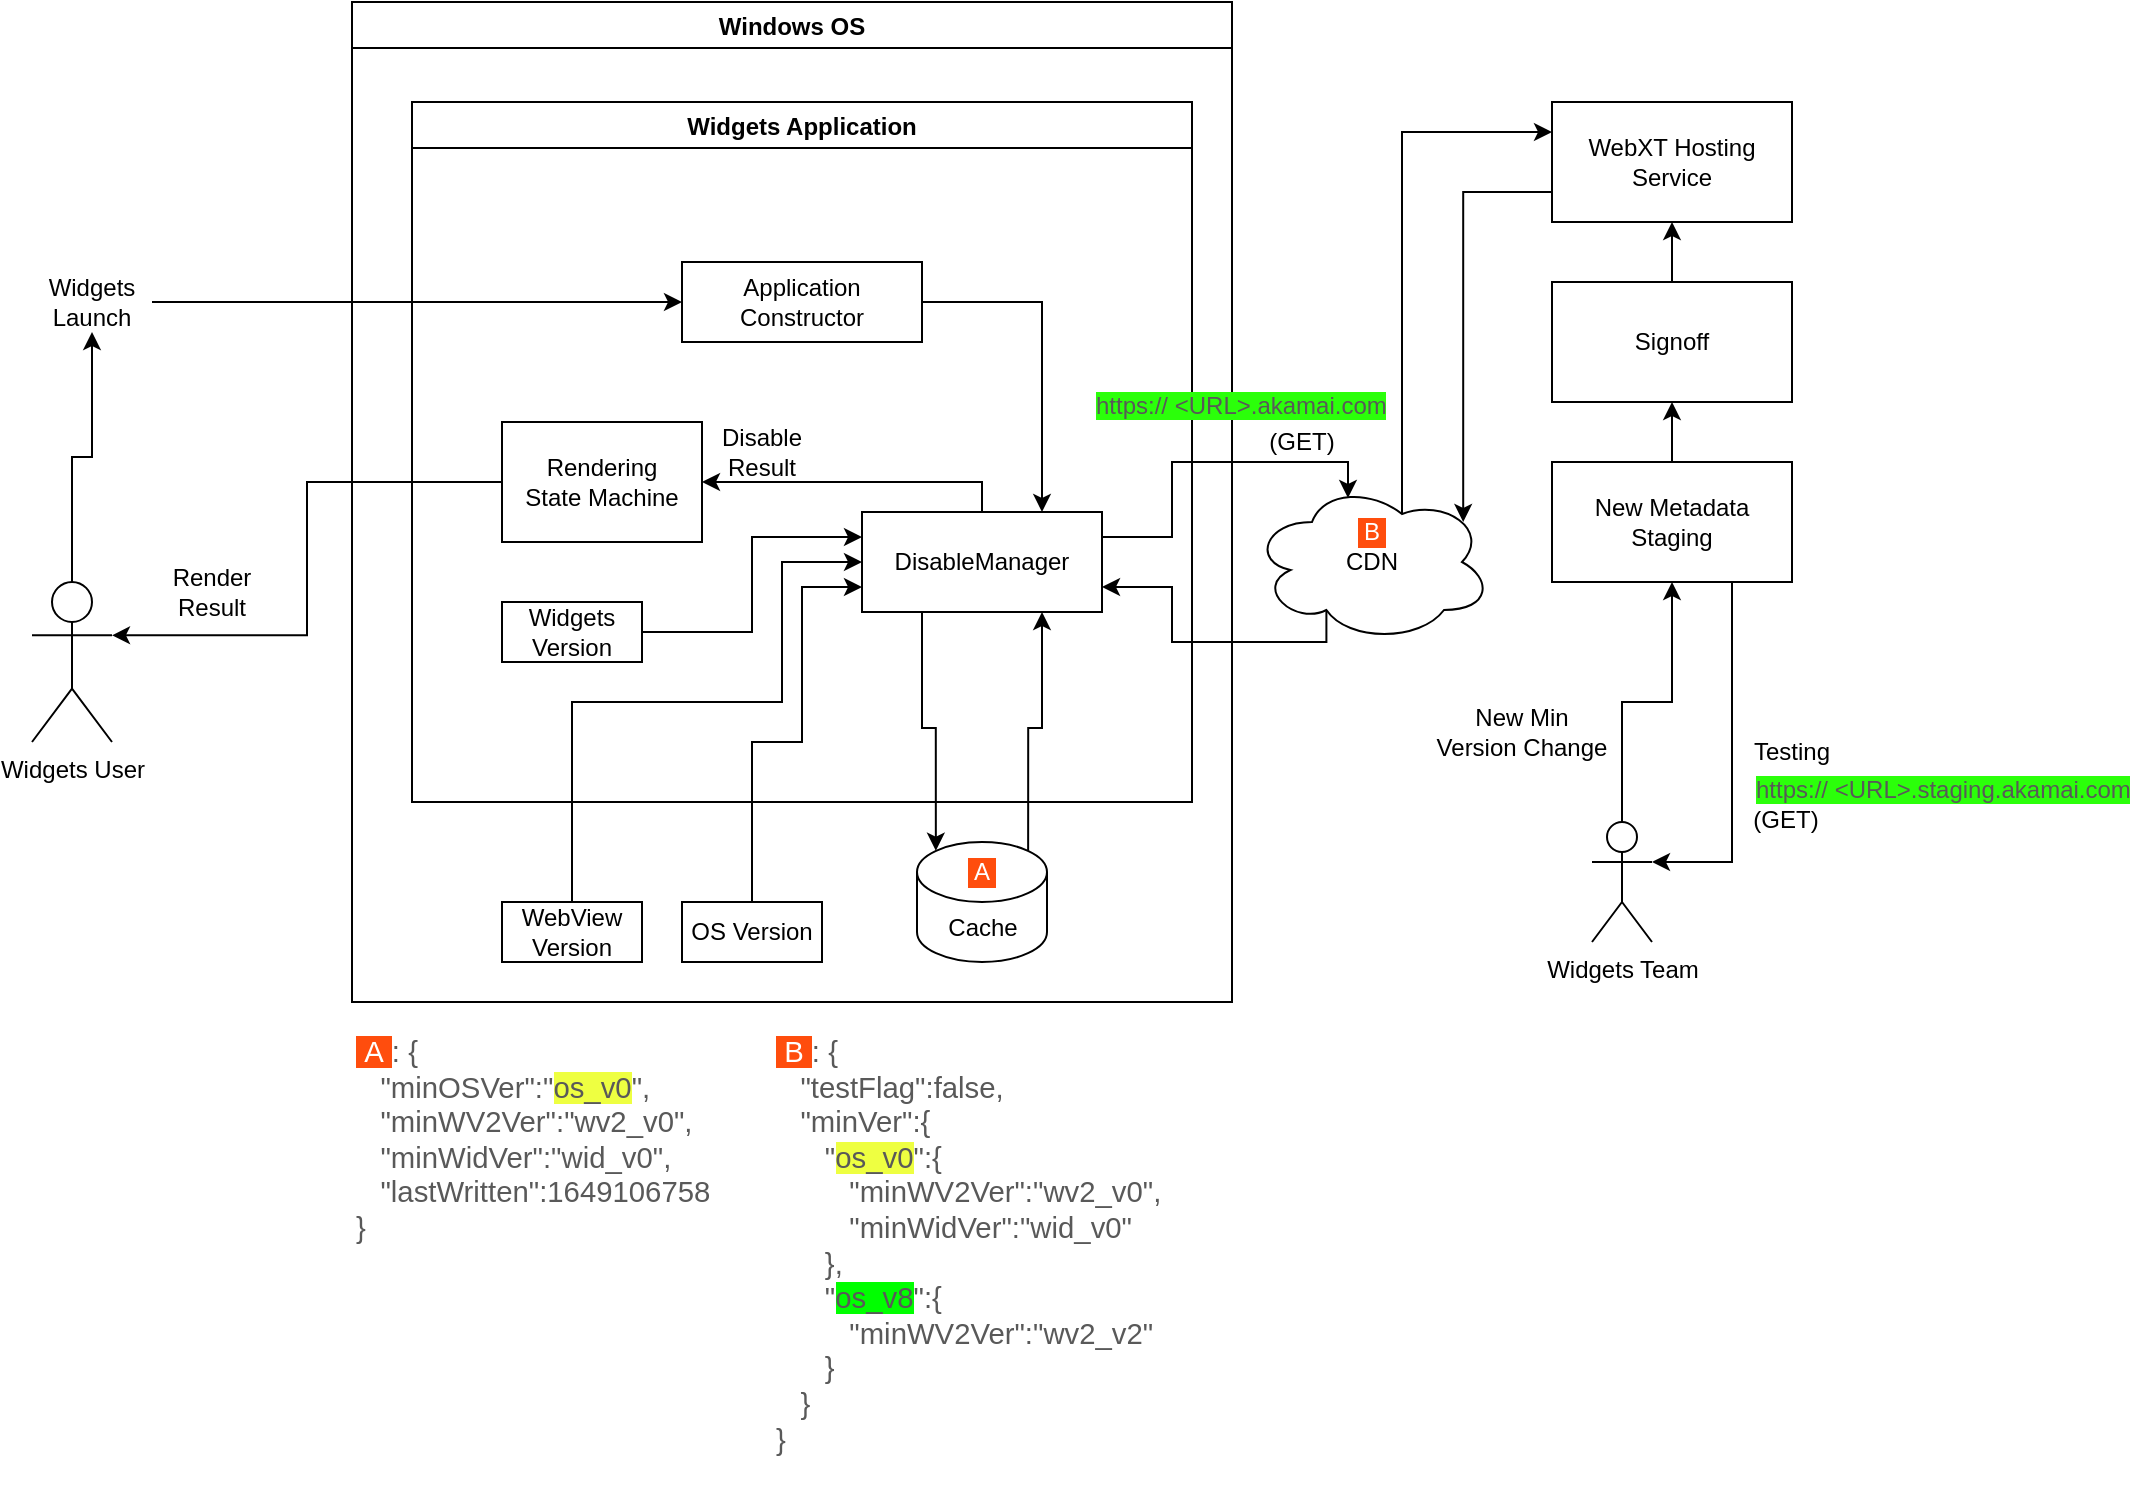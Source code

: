 <mxfile version="17.4.6" type="github">
  <diagram id="AsmDOjnfKcRKhj898bkN" name="Page-1">
    <mxGraphModel dx="2084" dy="756" grid="1" gridSize="10" guides="1" tooltips="1" connect="1" arrows="1" fold="1" page="1" pageScale="1" pageWidth="850" pageHeight="1100" math="0" shadow="0">
      <root>
        <mxCell id="0" />
        <mxCell id="1" parent="0" />
        <mxCell id="qfW_QFoBr3lKHCpkq5s--106" style="edgeStyle=orthogonalEdgeStyle;rounded=0;orthogonalLoop=1;jettySize=auto;html=1;exitX=0.5;exitY=0;exitDx=0;exitDy=0;exitPerimeter=0;entryX=0.5;entryY=1;entryDx=0;entryDy=0;" parent="1" source="qfW_QFoBr3lKHCpkq5s--1" target="qfW_QFoBr3lKHCpkq5s--78" edge="1">
          <mxGeometry relative="1" as="geometry" />
        </mxCell>
        <mxCell id="qfW_QFoBr3lKHCpkq5s--1" value="Widgets User" style="shape=umlActor;verticalLabelPosition=bottom;verticalAlign=top;html=1;outlineConnect=0;comic=0;noLabel=0;" parent="1" vertex="1">
          <mxGeometry x="-120" y="330" width="40" height="80" as="geometry" />
        </mxCell>
        <mxCell id="qfW_QFoBr3lKHCpkq5s--101" style="edgeStyle=orthogonalEdgeStyle;rounded=0;orthogonalLoop=1;jettySize=auto;html=1;exitX=0.31;exitY=0.8;exitDx=0;exitDy=0;exitPerimeter=0;entryX=1;entryY=0.75;entryDx=0;entryDy=0;" parent="1" source="qfW_QFoBr3lKHCpkq5s--32" target="qfW_QFoBr3lKHCpkq5s--26" edge="1">
          <mxGeometry relative="1" as="geometry">
            <Array as="points">
              <mxPoint x="527" y="360" />
              <mxPoint x="450" y="360" />
              <mxPoint x="450" y="333" />
            </Array>
          </mxGeometry>
        </mxCell>
        <mxCell id="eRGBRlPzaYkak0whC12o-1" style="edgeStyle=orthogonalEdgeStyle;rounded=0;orthogonalLoop=1;jettySize=auto;html=1;exitX=0.625;exitY=0.2;exitDx=0;exitDy=0;exitPerimeter=0;entryX=0;entryY=0.25;entryDx=0;entryDy=0;" parent="1" source="qfW_QFoBr3lKHCpkq5s--32" target="qfW_QFoBr3lKHCpkq5s--49" edge="1">
          <mxGeometry relative="1" as="geometry">
            <Array as="points">
              <mxPoint x="565" y="105" />
            </Array>
          </mxGeometry>
        </mxCell>
        <mxCell id="qfW_QFoBr3lKHCpkq5s--32" value="CDN" style="ellipse;shape=cloud;whiteSpace=wrap;html=1;" parent="1" vertex="1">
          <mxGeometry x="490" y="280" width="120" height="80" as="geometry" />
        </mxCell>
        <mxCell id="qfW_QFoBr3lKHCpkq5s--110" style="edgeStyle=orthogonalEdgeStyle;rounded=0;orthogonalLoop=1;jettySize=auto;html=1;exitX=0.75;exitY=1;exitDx=0;exitDy=0;entryX=1;entryY=0.333;entryDx=0;entryDy=0;entryPerimeter=0;" parent="1" source="qfW_QFoBr3lKHCpkq5s--35" target="qfW_QFoBr3lKHCpkq5s--39" edge="1">
          <mxGeometry relative="1" as="geometry" />
        </mxCell>
        <mxCell id="qfW_QFoBr3lKHCpkq5s--35" value="New Metadata Staging" style="rounded=0;whiteSpace=wrap;html=1;" parent="1" vertex="1">
          <mxGeometry x="640" y="270" width="120" height="60" as="geometry" />
        </mxCell>
        <mxCell id="qfW_QFoBr3lKHCpkq5s--36" value="" style="endArrow=classic;html=1;rounded=0;exitX=0.5;exitY=0;exitDx=0;exitDy=0;entryX=0.5;entryY=1;entryDx=0;entryDy=0;" parent="1" source="qfW_QFoBr3lKHCpkq5s--35" target="qfW_QFoBr3lKHCpkq5s--37" edge="1">
          <mxGeometry width="50" height="50" relative="1" as="geometry">
            <mxPoint x="670" y="240" as="sourcePoint" />
            <mxPoint x="660" y="210" as="targetPoint" />
          </mxGeometry>
        </mxCell>
        <mxCell id="qfW_QFoBr3lKHCpkq5s--50" style="edgeStyle=orthogonalEdgeStyle;rounded=0;orthogonalLoop=1;jettySize=auto;html=1;entryX=0.5;entryY=1;entryDx=0;entryDy=0;" parent="1" source="qfW_QFoBr3lKHCpkq5s--37" target="qfW_QFoBr3lKHCpkq5s--49" edge="1">
          <mxGeometry relative="1" as="geometry" />
        </mxCell>
        <mxCell id="qfW_QFoBr3lKHCpkq5s--37" value="Signoff" style="rounded=0;whiteSpace=wrap;html=1;" parent="1" vertex="1">
          <mxGeometry x="640" y="180" width="120" height="60" as="geometry" />
        </mxCell>
        <mxCell id="qfW_QFoBr3lKHCpkq5s--43" style="edgeStyle=orthogonalEdgeStyle;rounded=0;orthogonalLoop=1;jettySize=auto;html=1;entryX=0.5;entryY=1;entryDx=0;entryDy=0;" parent="1" source="qfW_QFoBr3lKHCpkq5s--39" target="qfW_QFoBr3lKHCpkq5s--35" edge="1">
          <mxGeometry relative="1" as="geometry" />
        </mxCell>
        <mxCell id="qfW_QFoBr3lKHCpkq5s--39" value="Widgets Team" style="shape=umlActor;verticalLabelPosition=bottom;verticalAlign=top;html=1;outlineConnect=0;" parent="1" vertex="1">
          <mxGeometry x="660" y="450" width="30" height="60" as="geometry" />
        </mxCell>
        <mxCell id="qfW_QFoBr3lKHCpkq5s--45" value="Testing" style="text;html=1;strokeColor=none;fillColor=none;align=center;verticalAlign=middle;whiteSpace=wrap;rounded=0;" parent="1" vertex="1">
          <mxGeometry x="730" y="400" width="60" height="30" as="geometry" />
        </mxCell>
        <mxCell id="eRGBRlPzaYkak0whC12o-9" style="edgeStyle=orthogonalEdgeStyle;rounded=0;orthogonalLoop=1;jettySize=auto;html=1;exitX=0;exitY=0.75;exitDx=0;exitDy=0;entryX=0.88;entryY=0.25;entryDx=0;entryDy=0;entryPerimeter=0;" parent="1" source="qfW_QFoBr3lKHCpkq5s--49" target="qfW_QFoBr3lKHCpkq5s--32" edge="1">
          <mxGeometry relative="1" as="geometry" />
        </mxCell>
        <mxCell id="qfW_QFoBr3lKHCpkq5s--49" value="WebXT Hosting Service" style="rounded=0;whiteSpace=wrap;html=1;" parent="1" vertex="1">
          <mxGeometry x="640" y="90" width="120" height="60" as="geometry" />
        </mxCell>
        <mxCell id="qfW_QFoBr3lKHCpkq5s--56" value="Windows OS" style="swimlane;" parent="1" vertex="1">
          <mxGeometry x="40" y="40" width="440" height="500" as="geometry">
            <mxRectangle x="40" y="40" width="110" height="23" as="alternateBounds" />
          </mxGeometry>
        </mxCell>
        <mxCell id="qfW_QFoBr3lKHCpkq5s--98" style="edgeStyle=orthogonalEdgeStyle;rounded=0;orthogonalLoop=1;jettySize=auto;html=1;exitX=0.5;exitY=0;exitDx=0;exitDy=0;entryX=0;entryY=0.5;entryDx=0;entryDy=0;" parent="qfW_QFoBr3lKHCpkq5s--56" source="qfW_QFoBr3lKHCpkq5s--58" target="qfW_QFoBr3lKHCpkq5s--26" edge="1">
          <mxGeometry relative="1" as="geometry">
            <Array as="points">
              <mxPoint x="110" y="350" />
              <mxPoint x="215" y="350" />
              <mxPoint x="215" y="280" />
            </Array>
          </mxGeometry>
        </mxCell>
        <mxCell id="qfW_QFoBr3lKHCpkq5s--58" value="WebView Version" style="rounded=0;whiteSpace=wrap;html=1;" parent="qfW_QFoBr3lKHCpkq5s--56" vertex="1">
          <mxGeometry x="75" y="450" width="70" height="30" as="geometry" />
        </mxCell>
        <mxCell id="qfW_QFoBr3lKHCpkq5s--99" style="edgeStyle=orthogonalEdgeStyle;rounded=0;orthogonalLoop=1;jettySize=auto;html=1;exitX=0.5;exitY=0;exitDx=0;exitDy=0;entryX=0;entryY=0.75;entryDx=0;entryDy=0;" parent="qfW_QFoBr3lKHCpkq5s--56" source="qfW_QFoBr3lKHCpkq5s--57" target="qfW_QFoBr3lKHCpkq5s--26" edge="1">
          <mxGeometry relative="1" as="geometry">
            <Array as="points">
              <mxPoint x="200" y="370" />
              <mxPoint x="225" y="370" />
              <mxPoint x="225" y="293" />
            </Array>
          </mxGeometry>
        </mxCell>
        <mxCell id="qfW_QFoBr3lKHCpkq5s--57" value="OS Version" style="rounded=0;whiteSpace=wrap;html=1;" parent="qfW_QFoBr3lKHCpkq5s--56" vertex="1">
          <mxGeometry x="165" y="450" width="70" height="30" as="geometry" />
        </mxCell>
        <mxCell id="qfW_QFoBr3lKHCpkq5s--13" value="Widgets Application" style="swimlane;" parent="qfW_QFoBr3lKHCpkq5s--56" vertex="1">
          <mxGeometry x="30" y="50" width="390" height="350" as="geometry">
            <mxRectangle x="30" y="50" width="150" height="23" as="alternateBounds" />
          </mxGeometry>
        </mxCell>
        <mxCell id="qfW_QFoBr3lKHCpkq5s--47" style="edgeStyle=orthogonalEdgeStyle;rounded=0;orthogonalLoop=1;jettySize=auto;html=1;entryX=1;entryY=0.5;entryDx=0;entryDy=0;" parent="qfW_QFoBr3lKHCpkq5s--13" source="qfW_QFoBr3lKHCpkq5s--26" target="qfW_QFoBr3lKHCpkq5s--46" edge="1">
          <mxGeometry relative="1" as="geometry">
            <Array as="points">
              <mxPoint x="205" y="190" />
              <mxPoint x="205" y="190" />
            </Array>
          </mxGeometry>
        </mxCell>
        <mxCell id="qfW_QFoBr3lKHCpkq5s--26" value="DisableManager" style="rounded=0;whiteSpace=wrap;html=1;" parent="qfW_QFoBr3lKHCpkq5s--13" vertex="1">
          <mxGeometry x="225" y="205" width="120" height="50" as="geometry" />
        </mxCell>
        <mxCell id="qfW_QFoBr3lKHCpkq5s--46" value="Rendering&lt;br&gt;State Machine" style="rounded=0;whiteSpace=wrap;html=1;" parent="qfW_QFoBr3lKHCpkq5s--13" vertex="1">
          <mxGeometry x="45" y="160" width="100" height="60" as="geometry" />
        </mxCell>
        <mxCell id="qfW_QFoBr3lKHCpkq5s--97" style="edgeStyle=orthogonalEdgeStyle;rounded=0;orthogonalLoop=1;jettySize=auto;html=1;exitX=1;exitY=0.5;exitDx=0;exitDy=0;entryX=0;entryY=0.25;entryDx=0;entryDy=0;" parent="qfW_QFoBr3lKHCpkq5s--13" source="qfW_QFoBr3lKHCpkq5s--52" target="qfW_QFoBr3lKHCpkq5s--26" edge="1">
          <mxGeometry relative="1" as="geometry" />
        </mxCell>
        <mxCell id="qfW_QFoBr3lKHCpkq5s--52" value="Widgets Version" style="rounded=0;whiteSpace=wrap;html=1;" parent="qfW_QFoBr3lKHCpkq5s--13" vertex="1">
          <mxGeometry x="45" y="250" width="70" height="30" as="geometry" />
        </mxCell>
        <mxCell id="qfW_QFoBr3lKHCpkq5s--77" value="Disable Result" style="text;html=1;strokeColor=none;fillColor=none;align=center;verticalAlign=middle;whiteSpace=wrap;rounded=0;" parent="qfW_QFoBr3lKHCpkq5s--13" vertex="1">
          <mxGeometry x="145" y="160" width="60" height="30" as="geometry" />
        </mxCell>
        <mxCell id="qfW_QFoBr3lKHCpkq5s--108" style="edgeStyle=orthogonalEdgeStyle;rounded=0;orthogonalLoop=1;jettySize=auto;html=1;exitX=1;exitY=0.5;exitDx=0;exitDy=0;entryX=0.75;entryY=0;entryDx=0;entryDy=0;" parent="qfW_QFoBr3lKHCpkq5s--13" source="qfW_QFoBr3lKHCpkq5s--105" target="qfW_QFoBr3lKHCpkq5s--26" edge="1">
          <mxGeometry relative="1" as="geometry" />
        </mxCell>
        <mxCell id="qfW_QFoBr3lKHCpkq5s--105" value="Application Constructor" style="rounded=0;whiteSpace=wrap;html=1;" parent="qfW_QFoBr3lKHCpkq5s--13" vertex="1">
          <mxGeometry x="135" y="80" width="120" height="40" as="geometry" />
        </mxCell>
        <mxCell id="qfW_QFoBr3lKHCpkq5s--96" style="edgeStyle=orthogonalEdgeStyle;rounded=0;orthogonalLoop=1;jettySize=auto;html=1;exitX=0.855;exitY=0;exitDx=0;exitDy=4.35;exitPerimeter=0;entryX=0.75;entryY=1;entryDx=0;entryDy=0;" parent="qfW_QFoBr3lKHCpkq5s--56" source="qfW_QFoBr3lKHCpkq5s--22" target="qfW_QFoBr3lKHCpkq5s--26" edge="1">
          <mxGeometry relative="1" as="geometry">
            <Array as="points">
              <mxPoint x="338" y="363" />
              <mxPoint x="345" y="363" />
            </Array>
          </mxGeometry>
        </mxCell>
        <mxCell id="qfW_QFoBr3lKHCpkq5s--22" value="Cache" style="shape=cylinder3;whiteSpace=wrap;html=1;boundedLbl=1;backgroundOutline=1;size=15;" parent="qfW_QFoBr3lKHCpkq5s--56" vertex="1">
          <mxGeometry x="282.5" y="420" width="65" height="60" as="geometry" />
        </mxCell>
        <mxCell id="qfW_QFoBr3lKHCpkq5s--95" style="edgeStyle=orthogonalEdgeStyle;rounded=0;orthogonalLoop=1;jettySize=auto;html=1;exitX=0.25;exitY=1;exitDx=0;exitDy=0;entryX=0.145;entryY=0;entryDx=0;entryDy=4.35;entryPerimeter=0;" parent="qfW_QFoBr3lKHCpkq5s--56" source="qfW_QFoBr3lKHCpkq5s--26" target="qfW_QFoBr3lKHCpkq5s--22" edge="1">
          <mxGeometry relative="1" as="geometry">
            <Array as="points">
              <mxPoint x="285" y="363" />
              <mxPoint x="292" y="363" />
            </Array>
          </mxGeometry>
        </mxCell>
        <mxCell id="BYhT8AXbFPG27luk5tld-1" value="&lt;font color=&quot;#ffffff&quot;&gt;&amp;nbsp;A&amp;nbsp;&lt;/font&gt;" style="text;html=1;strokeColor=none;fillColor=none;align=center;verticalAlign=middle;whiteSpace=wrap;rounded=0;labelBackgroundColor=#FF4D0D;" parent="qfW_QFoBr3lKHCpkq5s--56" vertex="1">
          <mxGeometry x="300" y="420" width="30" height="30" as="geometry" />
        </mxCell>
        <mxCell id="qfW_QFoBr3lKHCpkq5s--107" style="edgeStyle=orthogonalEdgeStyle;rounded=0;orthogonalLoop=1;jettySize=auto;html=1;exitX=1;exitY=0.5;exitDx=0;exitDy=0;entryX=0;entryY=0.5;entryDx=0;entryDy=0;" parent="1" source="qfW_QFoBr3lKHCpkq5s--78" target="qfW_QFoBr3lKHCpkq5s--105" edge="1">
          <mxGeometry relative="1" as="geometry" />
        </mxCell>
        <mxCell id="qfW_QFoBr3lKHCpkq5s--78" value="Widgets Launch" style="text;html=1;strokeColor=none;fillColor=none;align=center;verticalAlign=middle;whiteSpace=wrap;rounded=0;" parent="1" vertex="1">
          <mxGeometry x="-120" y="175" width="60" height="30" as="geometry" />
        </mxCell>
        <mxCell id="qfW_QFoBr3lKHCpkq5s--79" value="Render Result" style="text;html=1;strokeColor=none;fillColor=none;align=center;verticalAlign=middle;whiteSpace=wrap;rounded=0;" parent="1" vertex="1">
          <mxGeometry x="-60" y="320" width="60" height="30" as="geometry" />
        </mxCell>
        <mxCell id="qfW_QFoBr3lKHCpkq5s--100" style="edgeStyle=orthogonalEdgeStyle;rounded=0;orthogonalLoop=1;jettySize=auto;html=1;exitX=1;exitY=0.25;exitDx=0;exitDy=0;entryX=0.4;entryY=0.1;entryDx=0;entryDy=0;entryPerimeter=0;" parent="1" source="qfW_QFoBr3lKHCpkq5s--26" target="qfW_QFoBr3lKHCpkq5s--32" edge="1">
          <mxGeometry relative="1" as="geometry">
            <Array as="points">
              <mxPoint x="450" y="308" />
              <mxPoint x="450" y="270" />
              <mxPoint x="538" y="270" />
            </Array>
          </mxGeometry>
        </mxCell>
        <mxCell id="qfW_QFoBr3lKHCpkq5s--111" style="edgeStyle=orthogonalEdgeStyle;rounded=0;orthogonalLoop=1;jettySize=auto;html=1;exitX=0;exitY=0.5;exitDx=0;exitDy=0;entryX=1;entryY=0.333;entryDx=0;entryDy=0;entryPerimeter=0;" parent="1" source="qfW_QFoBr3lKHCpkq5s--46" target="qfW_QFoBr3lKHCpkq5s--1" edge="1">
          <mxGeometry relative="1" as="geometry" />
        </mxCell>
        <mxCell id="qfW_QFoBr3lKHCpkq5s--112" value="New Min Version Change" style="text;html=1;strokeColor=none;fillColor=none;align=center;verticalAlign=middle;whiteSpace=wrap;rounded=0;" parent="1" vertex="1">
          <mxGeometry x="580" y="390" width="90" height="30" as="geometry" />
        </mxCell>
        <mxCell id="9DuTuRwA5OmarK-SMwC1-1" value="(GET)" style="text;html=1;strokeColor=none;fillColor=none;align=center;verticalAlign=middle;whiteSpace=wrap;rounded=0;" parent="1" vertex="1">
          <mxGeometry x="485" y="245" width="60" height="30" as="geometry" />
        </mxCell>
        <mxCell id="BYhT8AXbFPG27luk5tld-2" value="&lt;font color=&quot;#ffffff&quot;&gt;&amp;nbsp;B&amp;nbsp;&lt;/font&gt;" style="text;html=1;strokeColor=none;fillColor=none;align=center;verticalAlign=middle;whiteSpace=wrap;rounded=0;labelBackgroundColor=#FF4D0D;" parent="1" vertex="1">
          <mxGeometry x="535" y="290" width="30" height="30" as="geometry" />
        </mxCell>
        <mxCell id="BYhT8AXbFPG27luk5tld-4" value="&lt;b style=&quot;font-weight: normal&quot; id=&quot;docs-internal-guid-07ddddba-7fff-9c46-6d67-87d8fa03e866&quot;&gt;&lt;p dir=&quot;ltr&quot; style=&quot;line-height: 1.2 ; margin-top: 0pt ; margin-bottom: 0pt&quot;&gt;&lt;span style=&quot;font-size: 11pt ; font-family: &amp;#34;arial&amp;#34; ; font-weight: 400 ; font-style: normal ; font-variant: normal ; text-decoration: none ; vertical-align: baseline ; background-color: rgb(255 , 77 , 13)&quot;&gt;&amp;nbsp;B&amp;nbsp;&lt;/span&gt;&lt;span style=&quot;font-size: 11pt ; font-family: &amp;#34;arial&amp;#34; ; color: rgb(89 , 89 , 89) ; background-color: transparent ; font-weight: 400 ; font-style: normal ; font-variant: normal ; text-decoration: none ; vertical-align: baseline&quot;&gt;: {&lt;/span&gt;&lt;/p&gt;&lt;p dir=&quot;ltr&quot; style=&quot;line-height: 1.2 ; margin-top: 0pt ; margin-bottom: 0pt&quot;&gt;&lt;span style=&quot;font-size: 11pt ; font-family: &amp;#34;arial&amp;#34; ; color: rgb(89 , 89 , 89) ; background-color: transparent ; font-weight: 400 ; font-style: normal ; font-variant: normal ; text-decoration: none ; vertical-align: baseline&quot;&gt;&amp;nbsp;&amp;nbsp;&amp;nbsp;&quot;testFlag&quot;:false,&lt;/span&gt;&lt;/p&gt;&lt;p dir=&quot;ltr&quot; style=&quot;line-height: 1.2 ; margin-top: 0pt ; margin-bottom: 0pt&quot;&gt;&lt;span style=&quot;font-size: 11pt ; font-family: &amp;#34;arial&amp;#34; ; color: rgb(89 , 89 , 89) ; background-color: transparent ; font-weight: 400 ; font-style: normal ; font-variant: normal ; text-decoration: none ; vertical-align: baseline&quot;&gt;&amp;nbsp;&amp;nbsp;&amp;nbsp;&quot;minVer&quot;:{&lt;/span&gt;&lt;/p&gt;&lt;p dir=&quot;ltr&quot; style=&quot;line-height: 1.2 ; margin-top: 0pt ; margin-bottom: 0pt&quot;&gt;&lt;span style=&quot;font-size: 11pt ; font-family: &amp;#34;arial&amp;#34; ; color: rgb(89 , 89 , 89) ; background-color: transparent ; font-weight: 400 ; font-style: normal ; font-variant: normal ; text-decoration: none ; vertical-align: baseline&quot;&gt;&amp;nbsp;&amp;nbsp;&amp;nbsp;&amp;nbsp;&amp;nbsp;&amp;nbsp;&quot;&lt;/span&gt;&lt;span style=&quot;font-size: 11pt ; font-family: &amp;#34;arial&amp;#34; ; color: rgb(89 , 89 , 89) ; background-color: rgb(238 , 255 , 65) ; font-weight: 400 ; font-style: normal ; font-variant: normal ; text-decoration: none ; vertical-align: baseline&quot;&gt;os_v0&lt;/span&gt;&lt;span style=&quot;font-size: 11pt ; font-family: &amp;#34;arial&amp;#34; ; color: rgb(89 , 89 , 89) ; background-color: transparent ; font-weight: 400 ; font-style: normal ; font-variant: normal ; text-decoration: none ; vertical-align: baseline&quot;&gt;&quot;:{&lt;/span&gt;&lt;/p&gt;&lt;p dir=&quot;ltr&quot; style=&quot;line-height: 1.2 ; margin-top: 0pt ; margin-bottom: 0pt&quot;&gt;&lt;span style=&quot;font-size: 11pt ; font-family: &amp;#34;arial&amp;#34; ; color: rgb(89 , 89 , 89) ; background-color: transparent ; font-weight: 400 ; font-style: normal ; font-variant: normal ; text-decoration: none ; vertical-align: baseline&quot;&gt;&amp;nbsp;&amp;nbsp;&amp;nbsp;&amp;nbsp;&amp;nbsp;&amp;nbsp;&amp;nbsp;&amp;nbsp;&amp;nbsp;&quot;minWV2Ver&quot;:&quot;wv2_v0&quot;,&lt;/span&gt;&lt;/p&gt;&lt;p dir=&quot;ltr&quot; style=&quot;line-height: 1.2 ; margin-top: 0pt ; margin-bottom: 0pt&quot;&gt;&lt;span style=&quot;font-size: 11pt ; font-family: &amp;#34;arial&amp;#34; ; color: rgb(89 , 89 , 89) ; background-color: transparent ; font-weight: 400 ; font-style: normal ; font-variant: normal ; text-decoration: none ; vertical-align: baseline&quot;&gt;&amp;nbsp;&amp;nbsp;&amp;nbsp;&amp;nbsp;&amp;nbsp;&amp;nbsp;&amp;nbsp;&amp;nbsp;&amp;nbsp;&quot;minWidVer&quot;:&quot;wid_v0&quot;&lt;/span&gt;&lt;/p&gt;&lt;p dir=&quot;ltr&quot; style=&quot;line-height: 1.2 ; margin-top: 0pt ; margin-bottom: 0pt&quot;&gt;&lt;span style=&quot;font-size: 11pt ; font-family: &amp;#34;arial&amp;#34; ; color: rgb(89 , 89 , 89) ; background-color: transparent ; font-weight: 400 ; font-style: normal ; font-variant: normal ; text-decoration: none ; vertical-align: baseline&quot;&gt;&amp;nbsp;&amp;nbsp;&amp;nbsp;&amp;nbsp;&amp;nbsp;&amp;nbsp;},&lt;/span&gt;&lt;/p&gt;&lt;p dir=&quot;ltr&quot; style=&quot;line-height: 1.2 ; margin-top: 0pt ; margin-bottom: 0pt&quot;&gt;&lt;span style=&quot;font-size: 11pt ; font-family: &amp;#34;arial&amp;#34; ; color: rgb(89 , 89 , 89) ; background-color: transparent ; font-weight: 400 ; font-style: normal ; font-variant: normal ; text-decoration: none ; vertical-align: baseline&quot;&gt;&amp;nbsp;&amp;nbsp;&amp;nbsp;&amp;nbsp;&amp;nbsp;&amp;nbsp;&quot;&lt;/span&gt;&lt;span style=&quot;font-size: 11pt ; font-family: &amp;#34;arial&amp;#34; ; color: rgb(89 , 89 , 89) ; background-color: rgb(0 , 255 , 0) ; font-weight: 400 ; font-style: normal ; font-variant: normal ; text-decoration: none ; vertical-align: baseline&quot;&gt;os_v8&lt;/span&gt;&lt;span style=&quot;font-size: 11pt ; font-family: &amp;#34;arial&amp;#34; ; color: rgb(89 , 89 , 89) ; background-color: transparent ; font-weight: 400 ; font-style: normal ; font-variant: normal ; text-decoration: none ; vertical-align: baseline&quot;&gt;&quot;:{&lt;/span&gt;&lt;/p&gt;&lt;p dir=&quot;ltr&quot; style=&quot;line-height: 1.2 ; margin-top: 0pt ; margin-bottom: 0pt&quot;&gt;&lt;span style=&quot;font-size: 11pt ; font-family: &amp;#34;arial&amp;#34; ; color: rgb(89 , 89 , 89) ; background-color: transparent ; font-weight: 400 ; font-style: normal ; font-variant: normal ; text-decoration: none ; vertical-align: baseline&quot;&gt;&amp;nbsp;&amp;nbsp;&amp;nbsp;&amp;nbsp;&amp;nbsp;&amp;nbsp;&amp;nbsp;&amp;nbsp;&amp;nbsp;&quot;minWV2Ver&quot;:&quot;wv2_v2&quot;&lt;/span&gt;&lt;/p&gt;&lt;p dir=&quot;ltr&quot; style=&quot;line-height: 1.2 ; margin-top: 0pt ; margin-bottom: 0pt&quot;&gt;&lt;span style=&quot;font-size: 11pt ; font-family: &amp;#34;arial&amp;#34; ; color: rgb(89 , 89 , 89) ; background-color: transparent ; font-weight: 400 ; font-style: normal ; font-variant: normal ; text-decoration: none ; vertical-align: baseline&quot;&gt;&amp;nbsp;&amp;nbsp;&amp;nbsp;&amp;nbsp;&amp;nbsp;&amp;nbsp;}&lt;/span&gt;&lt;/p&gt;&lt;p dir=&quot;ltr&quot; style=&quot;line-height: 1.2 ; margin-top: 0pt ; margin-bottom: 0pt&quot;&gt;&lt;span style=&quot;font-size: 11pt ; font-family: &amp;#34;arial&amp;#34; ; color: rgb(89 , 89 , 89) ; background-color: transparent ; font-weight: 400 ; font-style: normal ; font-variant: normal ; text-decoration: none ; vertical-align: baseline&quot;&gt;&amp;nbsp;&amp;nbsp;&amp;nbsp;}&lt;/span&gt;&lt;/p&gt;&lt;p dir=&quot;ltr&quot; style=&quot;line-height: 1.2 ; margin-top: 0pt ; margin-bottom: 0pt&quot;&gt;&lt;span style=&quot;font-size: 11pt ; font-family: &amp;#34;arial&amp;#34; ; color: rgb(89 , 89 , 89) ; background-color: transparent ; font-weight: 400 ; font-style: normal ; font-variant: normal ; text-decoration: none ; vertical-align: baseline&quot;&gt;}&lt;/span&gt;&lt;/p&gt;&lt;/b&gt;" style="text;whiteSpace=wrap;html=1;fontColor=#FFFFFF;" parent="1" vertex="1">
          <mxGeometry x="250" y="550" width="230" height="240" as="geometry" />
        </mxCell>
        <mxCell id="BYhT8AXbFPG27luk5tld-5" value="&lt;b style=&quot;font-weight: normal&quot; id=&quot;docs-internal-guid-d77d2075-7fff-4f32-a230-d0921bb3ca2e&quot;&gt;&lt;span style=&quot;font-size: 11pt ; font-family: &amp;#34;arial&amp;#34; ; vertical-align: baseline ; background-color: rgb(255 , 77 , 13)&quot;&gt;&amp;nbsp;A&amp;nbsp;&lt;/span&gt;&lt;span style=&quot;background-color: transparent ; font-size: 11pt ; font-family: &amp;#34;arial&amp;#34; ; color: rgb(89 , 89 , 89) ; vertical-align: baseline&quot;&gt;:&amp;nbsp;&lt;span style=&quot;background-color: transparent ; font-size: 11pt&quot;&gt;{&lt;/span&gt;&lt;br&gt;&lt;/span&gt;&lt;p dir=&quot;ltr&quot; style=&quot;line-height: 1.2 ; margin-top: 0pt ; margin-bottom: 0pt&quot;&gt;&lt;span style=&quot;font-size: 11pt ; font-family: &amp;#34;arial&amp;#34; ; color: rgb(89 , 89 , 89) ; background-color: transparent ; font-weight: 400 ; font-style: normal ; font-variant: normal ; text-decoration: none ; vertical-align: baseline&quot;&gt;&amp;nbsp;&amp;nbsp;&amp;nbsp;&quot;minOSVer&quot;:&quot;&lt;/span&gt;&lt;span style=&quot;font-size: 11pt ; font-family: &amp;#34;arial&amp;#34; ; color: rgb(89 , 89 , 89) ; background-color: rgb(238 , 255 , 65) ; font-weight: 400 ; font-style: normal ; font-variant: normal ; text-decoration: none ; vertical-align: baseline&quot;&gt;os_v0&lt;/span&gt;&lt;span style=&quot;font-size: 11pt ; font-family: &amp;#34;arial&amp;#34; ; color: rgb(89 , 89 , 89) ; background-color: transparent ; font-weight: 400 ; font-style: normal ; font-variant: normal ; text-decoration: none ; vertical-align: baseline&quot;&gt;&quot;,&lt;/span&gt;&lt;/p&gt;&lt;p dir=&quot;ltr&quot; style=&quot;line-height: 1.2 ; margin-top: 0pt ; margin-bottom: 0pt&quot;&gt;&lt;span style=&quot;font-size: 11pt ; font-family: &amp;#34;arial&amp;#34; ; color: rgb(89 , 89 , 89) ; background-color: transparent ; font-weight: 400 ; font-style: normal ; font-variant: normal ; text-decoration: none ; vertical-align: baseline&quot;&gt;&amp;nbsp;&amp;nbsp;&amp;nbsp;&quot;minWV2Ver&quot;:&quot;wv2_v0&quot;,&lt;/span&gt;&lt;/p&gt;&lt;p dir=&quot;ltr&quot; style=&quot;line-height: 1.2 ; margin-top: 0pt ; margin-bottom: 0pt&quot;&gt;&lt;span style=&quot;font-size: 11pt ; font-family: &amp;#34;arial&amp;#34; ; color: rgb(89 , 89 , 89) ; background-color: transparent ; font-weight: 400 ; font-style: normal ; font-variant: normal ; text-decoration: none ; vertical-align: baseline&quot;&gt;&amp;nbsp;&amp;nbsp;&amp;nbsp;&quot;minWidVer&quot;:&quot;wid_v0&quot;,&lt;/span&gt;&lt;/p&gt;&lt;p dir=&quot;ltr&quot; style=&quot;line-height: 1.2 ; margin-top: 0pt ; margin-bottom: 0pt&quot;&gt;&lt;span style=&quot;font-size: 11pt ; font-family: &amp;#34;arial&amp;#34; ; color: rgb(89 , 89 , 89) ; background-color: transparent ; font-weight: 400 ; font-style: normal ; font-variant: normal ; text-decoration: none ; vertical-align: baseline&quot;&gt;&amp;nbsp;&amp;nbsp;&amp;nbsp;&quot;lastWritten&quot;:1649106758&lt;/span&gt;&lt;/p&gt;&lt;p dir=&quot;ltr&quot; style=&quot;line-height: 1.2 ; margin-top: 0pt ; margin-bottom: 0pt&quot;&gt;&lt;span style=&quot;font-size: 11pt ; font-family: &amp;#34;arial&amp;#34; ; color: rgb(89 , 89 , 89) ; background-color: transparent ; font-weight: 400 ; font-style: normal ; font-variant: normal ; text-decoration: none ; vertical-align: baseline&quot;&gt;}&lt;/span&gt;&lt;/p&gt;&lt;/b&gt;" style="text;whiteSpace=wrap;html=1;fontColor=#FFFFFF;" parent="1" vertex="1">
          <mxGeometry x="40" y="550" width="200" height="140" as="geometry" />
        </mxCell>
        <mxCell id="BYhT8AXbFPG27luk5tld-6" value="&lt;b style=&quot;font-weight: normal; font-size: 12px;&quot; id=&quot;docs-internal-guid-5b1a8fe2-7fff-7fd2-f874-8e13301df203&quot;&gt;&lt;span style=&quot;font-size: 12px; font-family: arial; color: rgb(89, 89, 89); font-weight: 400; font-style: normal; font-variant: normal; text-decoration: none; vertical-align: baseline; background-color: rgb(43, 255, 10);&quot;&gt;https:// &amp;lt;URL&amp;gt;.akamai.com&lt;/span&gt;&lt;/b&gt;" style="text;whiteSpace=wrap;html=1;fontColor=#FFFFFF;fontSize=12;" parent="1" vertex="1">
          <mxGeometry x="410" y="228" width="150" height="30" as="geometry" />
        </mxCell>
        <mxCell id="BYhT8AXbFPG27luk5tld-7" value="&lt;b style=&quot;font-weight: normal&quot; id=&quot;docs-internal-guid-8ba96314-7fff-b8c6-8097-592909a2e467&quot;&gt;&lt;span style=&quot;font-family: &amp;#34;arial&amp;#34; ; color: rgb(89 , 89 , 89) ; font-weight: 400 ; font-style: normal ; font-variant: normal ; text-decoration: none ; vertical-align: baseline ; background-color: rgb(43 , 255 , 10)&quot;&gt;&lt;font style=&quot;font-size: 12px&quot;&gt;https:// &amp;lt;URL&amp;gt;.staging.akamai.com&lt;/font&gt;&lt;/span&gt;&lt;/b&gt;" style="text;whiteSpace=wrap;html=1;fontSize=12;fontFamily=Helvetica;fontColor=#FFFFFF;" parent="1" vertex="1">
          <mxGeometry x="740" y="420" width="190" height="30" as="geometry" />
        </mxCell>
        <mxCell id="BYhT8AXbFPG27luk5tld-8" value="(GET)" style="text;html=1;strokeColor=none;fillColor=none;align=center;verticalAlign=middle;whiteSpace=wrap;rounded=0;" parent="1" vertex="1">
          <mxGeometry x="727" y="434" width="60" height="30" as="geometry" />
        </mxCell>
      </root>
    </mxGraphModel>
  </diagram>
</mxfile>
